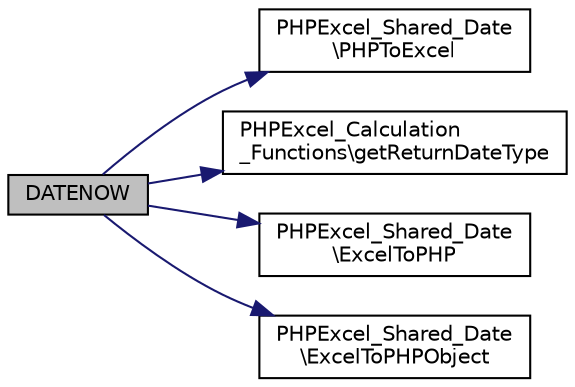 digraph "DATENOW"
{
  edge [fontname="Helvetica",fontsize="10",labelfontname="Helvetica",labelfontsize="10"];
  node [fontname="Helvetica",fontsize="10",shape=record];
  rankdir="LR";
  Node20 [label="DATENOW",height=0.2,width=0.4,color="black", fillcolor="grey75", style="filled", fontcolor="black"];
  Node20 -> Node21 [color="midnightblue",fontsize="10",style="solid",fontname="Helvetica"];
  Node21 [label="PHPExcel_Shared_Date\l\\PHPToExcel",height=0.2,width=0.4,color="black", fillcolor="white", style="filled",URL="$class_p_h_p_excel___shared___date.html#a18486a897b4ae116d7f4cc55eb4937d5"];
  Node20 -> Node22 [color="midnightblue",fontsize="10",style="solid",fontname="Helvetica"];
  Node22 [label="PHPExcel_Calculation\l_Functions\\getReturnDateType",height=0.2,width=0.4,color="black", fillcolor="white", style="filled",URL="$class_p_h_p_excel___calculation___functions.html#adf6f0cce10c83cf95079483f2090d3cc"];
  Node20 -> Node23 [color="midnightblue",fontsize="10",style="solid",fontname="Helvetica"];
  Node23 [label="PHPExcel_Shared_Date\l\\ExcelToPHP",height=0.2,width=0.4,color="black", fillcolor="white", style="filled",URL="$class_p_h_p_excel___shared___date.html#ab3a3b4e49c69828f06866f2e2fbf0fc9"];
  Node20 -> Node24 [color="midnightblue",fontsize="10",style="solid",fontname="Helvetica"];
  Node24 [label="PHPExcel_Shared_Date\l\\ExcelToPHPObject",height=0.2,width=0.4,color="black", fillcolor="white", style="filled",URL="$class_p_h_p_excel___shared___date.html#add55323c5d87e387d92dd84873cd1995"];
}
